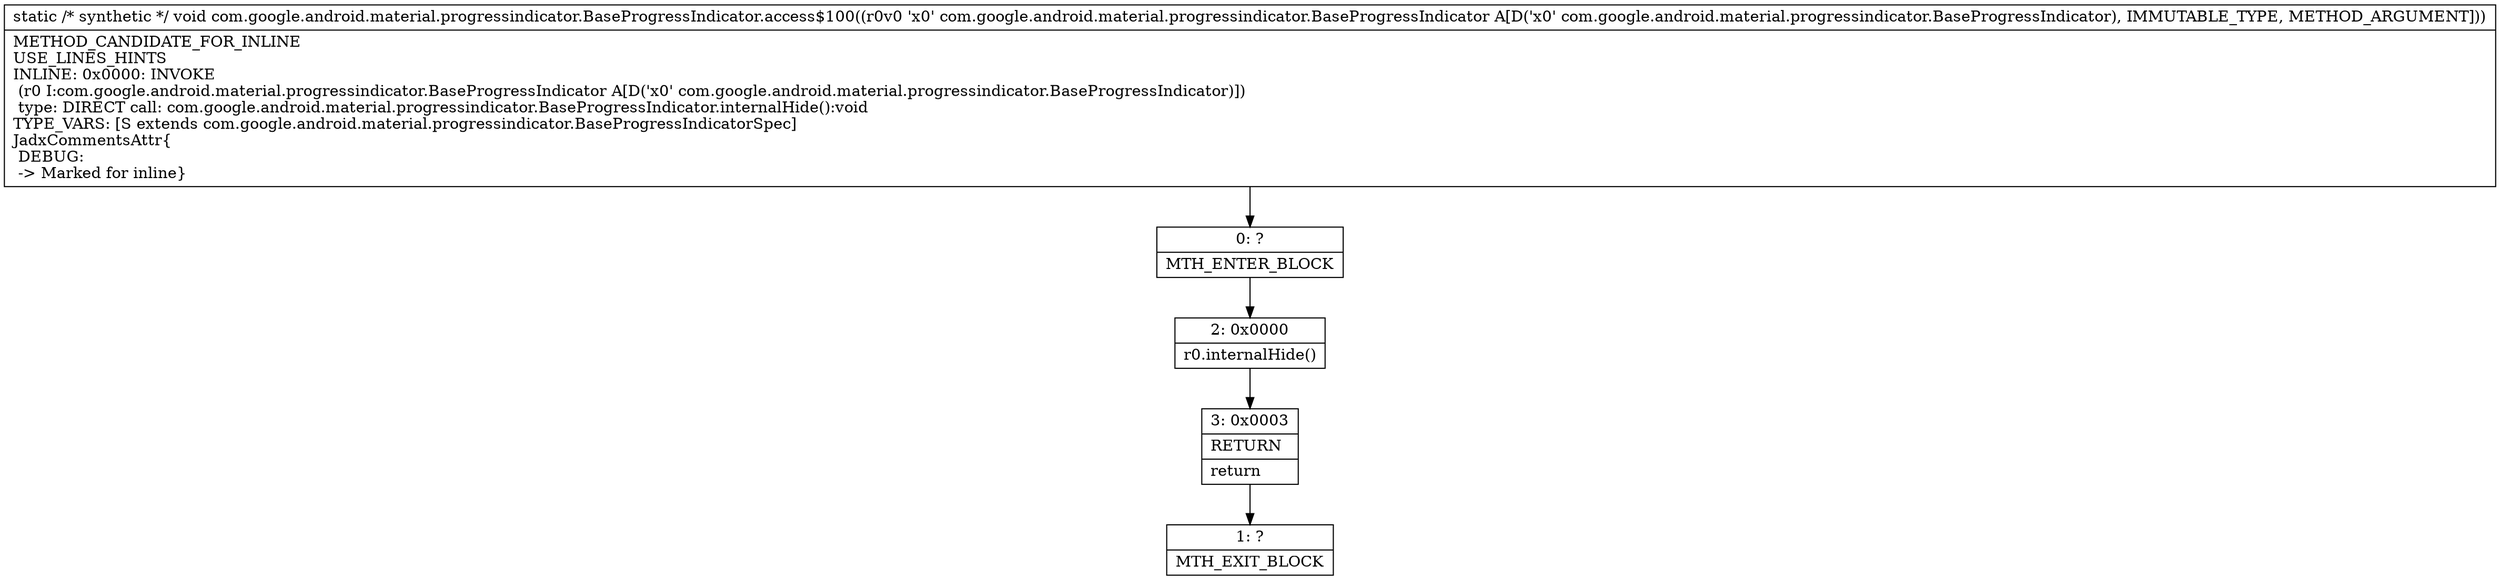 digraph "CFG forcom.google.android.material.progressindicator.BaseProgressIndicator.access$100(Lcom\/google\/android\/material\/progressindicator\/BaseProgressIndicator;)V" {
Node_0 [shape=record,label="{0\:\ ?|MTH_ENTER_BLOCK\l}"];
Node_2 [shape=record,label="{2\:\ 0x0000|r0.internalHide()\l}"];
Node_3 [shape=record,label="{3\:\ 0x0003|RETURN\l|return\l}"];
Node_1 [shape=record,label="{1\:\ ?|MTH_EXIT_BLOCK\l}"];
MethodNode[shape=record,label="{static \/* synthetic *\/ void com.google.android.material.progressindicator.BaseProgressIndicator.access$100((r0v0 'x0' com.google.android.material.progressindicator.BaseProgressIndicator A[D('x0' com.google.android.material.progressindicator.BaseProgressIndicator), IMMUTABLE_TYPE, METHOD_ARGUMENT]))  | METHOD_CANDIDATE_FOR_INLINE\lUSE_LINES_HINTS\lINLINE: 0x0000: INVOKE  \l  (r0 I:com.google.android.material.progressindicator.BaseProgressIndicator A[D('x0' com.google.android.material.progressindicator.BaseProgressIndicator)])\l type: DIRECT call: com.google.android.material.progressindicator.BaseProgressIndicator.internalHide():void\lTYPE_VARS: [S extends com.google.android.material.progressindicator.BaseProgressIndicatorSpec]\lJadxCommentsAttr\{\l DEBUG: \l \-\> Marked for inline\}\l}"];
MethodNode -> Node_0;Node_0 -> Node_2;
Node_2 -> Node_3;
Node_3 -> Node_1;
}

